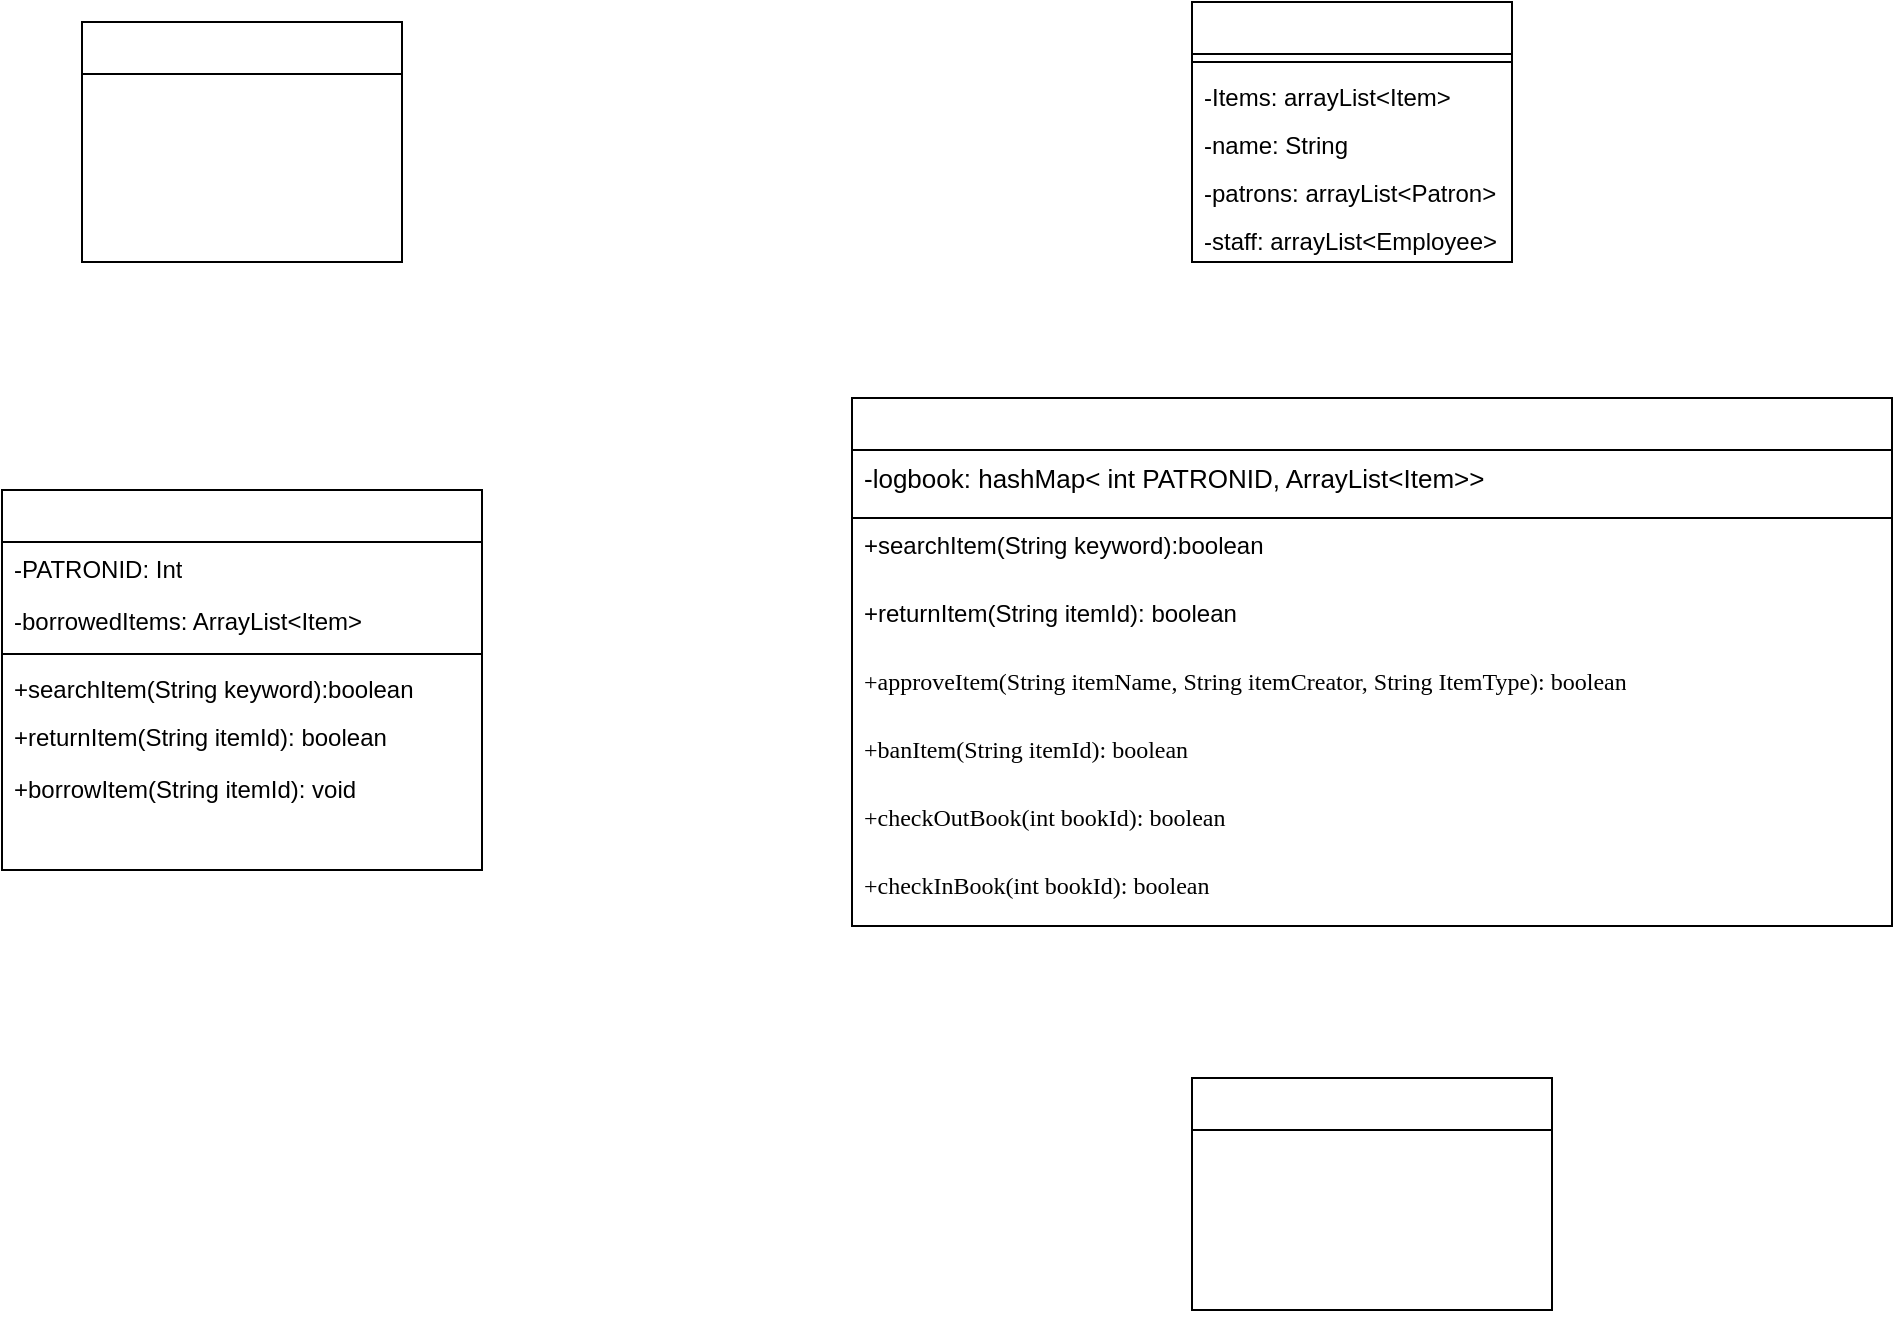 <mxfile>
    <diagram name="Page-1" id="9f46799a-70d6-7492-0946-bef42562c5a5">
        <mxGraphModel dx="1457" dy="911" grid="1" gridSize="10" guides="1" tooltips="1" connect="1" arrows="1" fold="1" page="1" pageScale="1" pageWidth="1100" pageHeight="850" background="none" math="0" shadow="0">
            <root>
                <mxCell id="0"/>
                <mxCell id="1" parent="0"/>
                <mxCell id="78961159f06e98e8-30" value="Library" style="swimlane;html=1;fontStyle=1;align=center;verticalAlign=top;childLayout=stackLayout;horizontal=1;startSize=26;horizontalStack=0;resizeParent=1;resizeLast=0;collapsible=1;marginBottom=0;swimlaneFillColor=#FFFFFF;rounded=0;shadow=0;comic=0;labelBackgroundColor=none;strokeWidth=1;fontFamily=Verdana;fontSize=12;fontColor=#FFFFFF;" parent="1" vertex="1">
                    <mxGeometry x="625" y="62" width="160" height="130" as="geometry"/>
                </mxCell>
                <mxCell id="78961159f06e98e8-38" value="" style="line;html=1;strokeWidth=1;align=left;verticalAlign=middle;spacingTop=-1;spacingLeft=3;spacingRight=3;rotatable=0;labelPosition=right;points=[];portConstraint=eastwest;fontColor=#000000;" parent="78961159f06e98e8-30" vertex="1">
                    <mxGeometry y="26" width="160" height="8" as="geometry"/>
                </mxCell>
                <mxCell id="78961159f06e98e8-31" value="-Items: arrayList&amp;lt;Item&amp;gt;" style="text;html=1;align=left;verticalAlign=top;spacingLeft=4;spacingRight=4;whiteSpace=wrap;overflow=hidden;rotatable=0;points=[[0,0.5],[1,0.5]];portConstraint=eastwest;fontColor=#000000;" parent="78961159f06e98e8-30" vertex="1">
                    <mxGeometry y="34" width="160" height="24" as="geometry"/>
                </mxCell>
                <mxCell id="112" value="-name: String" style="text;html=1;align=left;verticalAlign=top;spacingLeft=4;spacingRight=4;whiteSpace=wrap;overflow=hidden;rotatable=0;points=[[0,0.5],[1,0.5]];portConstraint=eastwest;fontColor=#000000;" vertex="1" parent="78961159f06e98e8-30">
                    <mxGeometry y="58" width="160" height="24" as="geometry"/>
                </mxCell>
                <mxCell id="113" value="-patrons: arrayList&amp;lt;Patron&amp;gt;" style="text;html=1;align=left;verticalAlign=top;spacingLeft=4;spacingRight=4;whiteSpace=wrap;overflow=hidden;rotatable=0;points=[[0,0.5],[1,0.5]];portConstraint=eastwest;fontColor=#000000;" vertex="1" parent="78961159f06e98e8-30">
                    <mxGeometry y="82" width="160" height="24" as="geometry"/>
                </mxCell>
                <mxCell id="114" value="-staff: arrayList&amp;lt;Employee&amp;gt;" style="text;html=1;align=left;verticalAlign=top;spacingLeft=4;spacingRight=4;whiteSpace=wrap;overflow=hidden;rotatable=0;points=[[0,0.5],[1,0.5]];portConstraint=eastwest;fontColor=#000000;" vertex="1" parent="78961159f06e98e8-30">
                    <mxGeometry y="106" width="160" height="24" as="geometry"/>
                </mxCell>
                <mxCell id="78961159f06e98e8-43" value="Customer" style="swimlane;html=1;fontStyle=1;align=center;verticalAlign=top;childLayout=stackLayout;horizontal=1;startSize=26;horizontalStack=0;resizeParent=1;resizeLast=0;collapsible=1;marginBottom=0;swimlaneFillColor=#ffffff;rounded=0;shadow=0;comic=0;labelBackgroundColor=none;strokeWidth=1;fillColor=default;fontFamily=Verdana;fontSize=12;fontColor=#FFFFFF;" parent="1" vertex="1">
                    <mxGeometry x="30" y="306" width="240" height="190" as="geometry"/>
                </mxCell>
                <mxCell id="19" value="-PATRONID: Int" style="text;html=1;strokeColor=none;fillColor=none;align=left;verticalAlign=top;spacingLeft=4;spacingRight=4;whiteSpace=wrap;overflow=hidden;rotatable=0;points=[[0,0.5],[1,0.5]];portConstraint=eastwest;fontColor=#000000;" vertex="1" parent="78961159f06e98e8-43">
                    <mxGeometry y="26" width="240" height="26" as="geometry"/>
                </mxCell>
                <mxCell id="21" value="-borrowedItems: ArrayList&amp;lt;Item&amp;gt;" style="text;html=1;strokeColor=none;fillColor=none;align=left;verticalAlign=top;spacingLeft=4;spacingRight=4;whiteSpace=wrap;overflow=hidden;rotatable=0;points=[[0,0.5],[1,0.5]];portConstraint=eastwest;fontColor=#000000;" vertex="1" parent="78961159f06e98e8-43">
                    <mxGeometry y="52" width="240" height="26" as="geometry"/>
                </mxCell>
                <mxCell id="78961159f06e98e8-51" value="" style="line;html=1;strokeWidth=1;fillColor=none;align=left;verticalAlign=middle;spacingTop=-1;spacingLeft=3;spacingRight=3;rotatable=0;labelPosition=right;points=[];portConstraint=eastwest;fontColor=#000000;" parent="78961159f06e98e8-43" vertex="1">
                    <mxGeometry y="78" width="240" height="8" as="geometry"/>
                </mxCell>
                <mxCell id="78961159f06e98e8-52" value="+searchItem(String keyword):boolean" style="text;html=1;strokeColor=none;fillColor=none;align=left;verticalAlign=top;spacingLeft=4;spacingRight=4;whiteSpace=wrap;overflow=hidden;rotatable=0;points=[[0,0.5],[1,0.5]];portConstraint=eastwest;fontColor=#000000;" parent="78961159f06e98e8-43" vertex="1">
                    <mxGeometry y="86" width="240" height="24" as="geometry"/>
                </mxCell>
                <mxCell id="Kg9aBgfZ_xzIvf3eY_e4-2" value="+returnItem(String itemId): boolean" style="text;html=1;strokeColor=none;fillColor=none;align=left;verticalAlign=top;spacingLeft=4;spacingRight=4;whiteSpace=wrap;overflow=hidden;rotatable=0;points=[[0,0.5],[1,0.5]];portConstraint=eastwest;fontColor=#000000;" parent="78961159f06e98e8-43" vertex="1">
                    <mxGeometry y="110" width="240" height="26" as="geometry"/>
                </mxCell>
                <mxCell id="18" value="+borrowItem(String itemId): void" style="text;html=1;strokeColor=none;fillColor=none;align=left;verticalAlign=top;spacingLeft=4;spacingRight=4;whiteSpace=wrap;overflow=hidden;rotatable=0;points=[[0,0.5],[1,0.5]];portConstraint=eastwest;fontColor=#000000;" vertex="1" parent="78961159f06e98e8-43">
                    <mxGeometry y="136" width="240" height="26" as="geometry"/>
                </mxCell>
                <mxCell id="39" value="Librarian" style="swimlane;fontStyle=1;childLayout=stackLayout;horizontal=1;startSize=26;horizontalStack=0;resizeParent=1;resizeParentMax=0;resizeLast=0;collapsible=1;marginBottom=0;align=center;fontSize=14;rounded=0;shadow=0;labelBackgroundColor=none;comic=0;fontFamily=Verdana;fontColor=#FFFFFF;strokeColor=default;strokeWidth=1;fillColor=default;html=1;swimlaneFillColor=#FFFFFF;" vertex="1" parent="1">
                    <mxGeometry x="455" y="260" width="520" height="264" as="geometry"/>
                </mxCell>
                <mxCell id="40" value="&lt;span style=&quot;font-family: &amp;#34;helvetica&amp;#34;&quot;&gt;&lt;font style=&quot;font-size: 13px&quot;&gt;-logbook: hashMap&amp;lt; int PATRONID, ArrayList&amp;lt;Item&amp;gt;&amp;gt;&lt;/font&gt;&lt;/span&gt;" style="text;strokeColor=#000000;fillColor=none;spacingLeft=4;spacingRight=4;overflow=hidden;rotatable=0;points=[[0,0.5],[1,0.5]];portConstraint=eastwest;fontSize=12;rounded=0;shadow=0;labelBackgroundColor=none;comic=0;fontFamily=Verdana;fontColor=#000000;startSize=26;html=1;" vertex="1" parent="39">
                    <mxGeometry y="26" width="520" height="34" as="geometry"/>
                </mxCell>
                <mxCell id="122" value="&lt;span style=&quot;font-family: &amp;#34;helvetica&amp;#34;&quot;&gt;+searchItem(String keyword):boolean&lt;/span&gt;" style="text;strokeColor=none;fillColor=none;spacingLeft=4;spacingRight=4;overflow=hidden;rotatable=0;points=[[0,0.5],[1,0.5]];portConstraint=eastwest;fontSize=12;rounded=0;shadow=0;labelBackgroundColor=none;comic=0;fontFamily=Verdana;fontColor=#000000;startSize=26;html=1;" vertex="1" parent="39">
                    <mxGeometry y="60" width="520" height="34" as="geometry"/>
                </mxCell>
                <mxCell id="123" value="&lt;span style=&quot;font-family: &amp;#34;helvetica&amp;#34;&quot;&gt;+returnItem(String itemId): boolean&lt;/span&gt;" style="text;strokeColor=none;fillColor=none;spacingLeft=4;spacingRight=4;overflow=hidden;rotatable=0;points=[[0,0.5],[1,0.5]];portConstraint=eastwest;fontSize=12;rounded=0;shadow=0;labelBackgroundColor=none;comic=0;fontFamily=Verdana;fontColor=#000000;startSize=26;html=1;" vertex="1" parent="39">
                    <mxGeometry y="94" width="520" height="34" as="geometry"/>
                </mxCell>
                <mxCell id="124" value="+approveItem(String itemName, String itemCreator, String ItemType): boolean" style="text;strokeColor=none;fillColor=none;spacingLeft=4;spacingRight=4;overflow=hidden;rotatable=0;points=[[0,0.5],[1,0.5]];portConstraint=eastwest;fontSize=12;rounded=0;shadow=0;labelBackgroundColor=none;comic=0;fontFamily=Verdana;fontColor=#000000;startSize=26;html=1;" vertex="1" parent="39">
                    <mxGeometry y="128" width="520" height="34" as="geometry"/>
                </mxCell>
                <mxCell id="125" value="+banItem(String itemId): boolean" style="text;strokeColor=none;fillColor=none;spacingLeft=4;spacingRight=4;overflow=hidden;rotatable=0;points=[[0,0.5],[1,0.5]];portConstraint=eastwest;fontSize=12;rounded=0;shadow=0;labelBackgroundColor=none;comic=0;fontFamily=Verdana;fontColor=#000000;startSize=26;html=1;" vertex="1" parent="39">
                    <mxGeometry y="162" width="520" height="34" as="geometry"/>
                </mxCell>
                <mxCell id="126" value="+checkOutBook(int bookId): boolean" style="text;strokeColor=none;fillColor=none;spacingLeft=4;spacingRight=4;overflow=hidden;rotatable=0;points=[[0,0.5],[1,0.5]];portConstraint=eastwest;fontSize=12;rounded=0;shadow=0;labelBackgroundColor=none;comic=0;fontFamily=Verdana;fontColor=#000000;startSize=26;html=1;" vertex="1" parent="39">
                    <mxGeometry y="196" width="520" height="34" as="geometry"/>
                </mxCell>
                <mxCell id="127" value="+checkInBook(int bookId): boolean" style="text;strokeColor=none;fillColor=none;spacingLeft=4;spacingRight=4;overflow=hidden;rotatable=0;points=[[0,0.5],[1,0.5]];portConstraint=eastwest;fontSize=12;rounded=0;shadow=0;labelBackgroundColor=none;comic=0;fontFamily=Verdana;fontColor=#000000;startSize=26;html=1;" vertex="1" parent="39">
                    <mxGeometry y="230" width="520" height="34" as="geometry"/>
                </mxCell>
                <mxCell id="102" value="Book" style="swimlane;fontStyle=0;childLayout=stackLayout;horizontal=1;startSize=26;horizontalStack=0;resizeParent=1;resizeParentMax=0;resizeLast=0;collapsible=1;marginBottom=0;align=center;fontSize=14;rounded=0;shadow=0;labelBackgroundColor=none;comic=0;fontFamily=Verdana;fontColor=#FFFFFF;strokeColor=default;strokeWidth=1;fillColor=default;html=1;" vertex="1" parent="1">
                    <mxGeometry x="70" y="72" width="160" height="120" as="geometry"/>
                </mxCell>
                <mxCell id="104" value="-BookId: int" style="text;strokeColor=none;fillColor=none;spacingLeft=4;spacingRight=4;overflow=hidden;rotatable=0;points=[[0,0.5],[1,0.5]];portConstraint=eastwest;fontSize=12;rounded=0;shadow=0;labelBackgroundColor=none;comic=0;fontFamily=Verdana;fontColor=#FFFFFF;startSize=26;html=1;" vertex="1" parent="102">
                    <mxGeometry y="26" width="160" height="30" as="geometry"/>
                </mxCell>
                <mxCell id="105" value="-BookTitle: String" style="text;strokeColor=none;fillColor=none;spacingLeft=4;spacingRight=4;overflow=hidden;rotatable=0;points=[[0,0.5],[1,0.5]];portConstraint=eastwest;fontSize=12;rounded=0;shadow=0;labelBackgroundColor=none;comic=0;fontFamily=Verdana;fontColor=#FFFFFF;startSize=26;html=1;" vertex="1" parent="102">
                    <mxGeometry y="56" width="160" height="34" as="geometry"/>
                </mxCell>
                <mxCell id="106" value="-Author: String" style="text;strokeColor=none;fillColor=none;spacingLeft=4;spacingRight=4;overflow=hidden;rotatable=0;points=[[0,0.5],[1,0.5]];portConstraint=eastwest;fontSize=12;rounded=0;shadow=0;labelBackgroundColor=none;comic=0;fontFamily=Verdana;fontColor=#FFFFFF;startSize=26;html=1;" vertex="1" parent="102">
                    <mxGeometry y="90" width="160" height="30" as="geometry"/>
                </mxCell>
                <mxCell id="117" value="Employee" style="swimlane;fontStyle=0;childLayout=stackLayout;horizontal=1;startSize=26;horizontalStack=0;resizeParent=1;resizeParentMax=0;resizeLast=0;collapsible=1;marginBottom=0;align=center;fontSize=14;rounded=0;shadow=0;labelBackgroundColor=none;comic=0;fontFamily=Verdana;fontColor=#FFFFFF;strokeColor=default;strokeWidth=1;fillColor=default;html=1;" vertex="1" parent="1">
                    <mxGeometry x="625" y="600" width="180" height="116" as="geometry"/>
                </mxCell>
                <mxCell id="118" value="-employeeId: int" style="text;strokeColor=none;fillColor=none;spacingLeft=4;spacingRight=4;overflow=hidden;rotatable=0;points=[[0,0.5],[1,0.5]];portConstraint=eastwest;fontSize=12;rounded=0;shadow=0;labelBackgroundColor=none;comic=0;fontFamily=Verdana;fontColor=#FFFFFF;startSize=26;html=1;" vertex="1" parent="117">
                    <mxGeometry y="26" width="180" height="30" as="geometry"/>
                </mxCell>
                <mxCell id="120" value="-salary: BigDecimal" style="text;strokeColor=none;fillColor=none;spacingLeft=4;spacingRight=4;overflow=hidden;rotatable=0;points=[[0,0.5],[1,0.5]];portConstraint=eastwest;fontSize=12;rounded=0;shadow=0;labelBackgroundColor=none;comic=0;fontFamily=Verdana;fontColor=#FFFFFF;startSize=26;html=1;" vertex="1" parent="117">
                    <mxGeometry y="56" width="180" height="30" as="geometry"/>
                </mxCell>
                <mxCell id="121" value="-emplopyeeName: String" style="text;strokeColor=none;fillColor=none;spacingLeft=4;spacingRight=4;overflow=hidden;rotatable=0;points=[[0,0.5],[1,0.5]];portConstraint=eastwest;fontSize=12;rounded=0;shadow=0;labelBackgroundColor=none;comic=0;fontFamily=Verdana;fontColor=#FFFFFF;startSize=26;html=1;" vertex="1" parent="117">
                    <mxGeometry y="86" width="180" height="30" as="geometry"/>
                </mxCell>
            </root>
        </mxGraphModel>
    </diagram>
</mxfile>